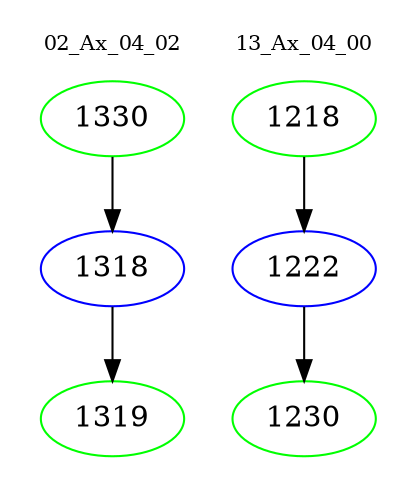 digraph{
subgraph cluster_0 {
color = white
label = "02_Ax_04_02";
fontsize=10;
T0_1330 [label="1330", color="green"]
T0_1330 -> T0_1318 [color="black"]
T0_1318 [label="1318", color="blue"]
T0_1318 -> T0_1319 [color="black"]
T0_1319 [label="1319", color="green"]
}
subgraph cluster_1 {
color = white
label = "13_Ax_04_00";
fontsize=10;
T1_1218 [label="1218", color="green"]
T1_1218 -> T1_1222 [color="black"]
T1_1222 [label="1222", color="blue"]
T1_1222 -> T1_1230 [color="black"]
T1_1230 [label="1230", color="green"]
}
}
